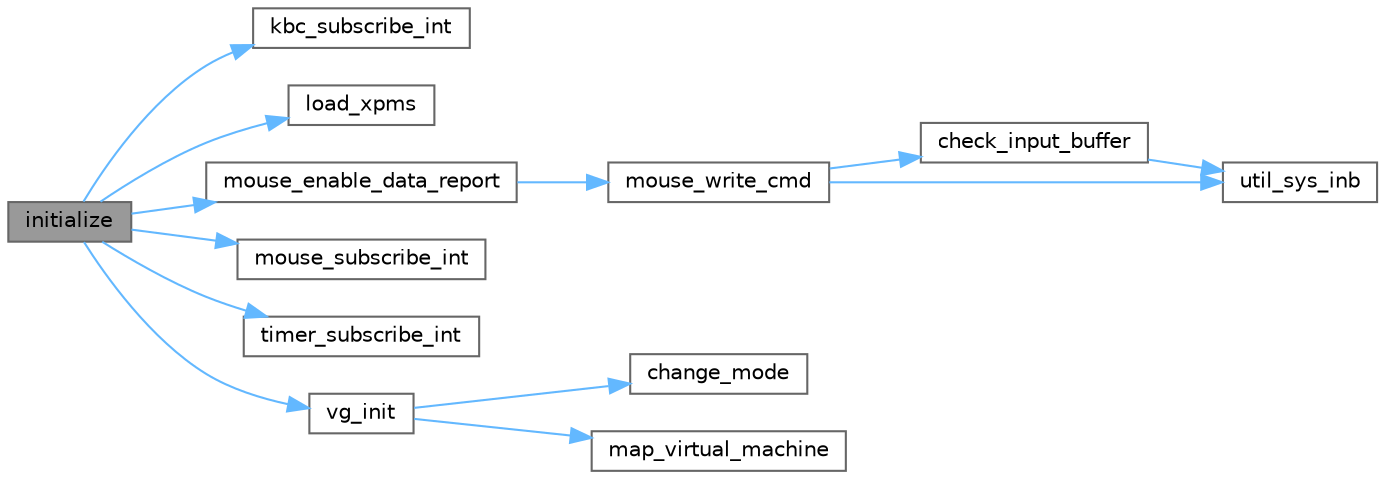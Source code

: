digraph "initialize"
{
 // LATEX_PDF_SIZE
  bgcolor="transparent";
  edge [fontname=Helvetica,fontsize=10,labelfontname=Helvetica,labelfontsize=10];
  node [fontname=Helvetica,fontsize=10,shape=box,height=0.2,width=0.4];
  rankdir="LR";
  Node1 [label="initialize",height=0.2,width=0.4,color="gray40", fillcolor="grey60", style="filled", fontcolor="black",tooltip="Initializes the system and sets up the necessary interrupts and devices."];
  Node1 -> Node2 [color="steelblue1",style="solid"];
  Node2 [label="kbc_subscribe_int",height=0.2,width=0.4,color="grey40", fillcolor="white", style="filled",URL="$kbc_8c.html#a02884ada1971dbade466081413210b18",tooltip="This function subscribes keyboard interrupts with policies REENABLE and EXCLUSIVE."];
  Node1 -> Node3 [color="steelblue1",style="solid"];
  Node3 [label="load_xpms",height=0.2,width=0.4,color="grey40", fillcolor="white", style="filled",URL="$display_8c.html#a27e9eebf45e82d55ef8bed8f46b6a8c4",tooltip="This function loads various XPM images into memory. Each XPM image is loaded using the 'xpm_load' fun..."];
  Node1 -> Node4 [color="steelblue1",style="solid"];
  Node4 [label="mouse_enable_data_report",height=0.2,width=0.4,color="grey40", fillcolor="white", style="filled",URL="$mouse_8c.html#a74456022e2b29fbc3741dc59bd5033be",tooltip="This function enables data reporting from the mouse by sending the appropriate command to the mouse."];
  Node4 -> Node5 [color="steelblue1",style="solid"];
  Node5 [label="mouse_write_cmd",height=0.2,width=0.4,color="grey40", fillcolor="white", style="filled",URL="$mouse_8c.html#ade314a04247b0f06b713297da4978e7b",tooltip="This function writes a command to the mouse and retrieves the response from the mouse device."];
  Node5 -> Node6 [color="steelblue1",style="solid"];
  Node6 [label="check_input_buffer",height=0.2,width=0.4,color="grey40", fillcolor="white", style="filled",URL="$mouse_8c.html#aace521da31210ae7d184da0bb7fe10ea",tooltip="This function checks the mouse input buffer."];
  Node6 -> Node7 [color="steelblue1",style="solid"];
  Node7 [label="util_sys_inb",height=0.2,width=0.4,color="grey40", fillcolor="white", style="filled",URL="$utils_8c.html#a79a031a8611f5b2d6afa4158e92b0fb4",tooltip=" "];
  Node5 -> Node7 [color="steelblue1",style="solid"];
  Node1 -> Node8 [color="steelblue1",style="solid"];
  Node8 [label="mouse_subscribe_int",height=0.2,width=0.4,color="grey40", fillcolor="white", style="filled",URL="$mouse_8c.html#a9da18257ff113b686bb826d154bfaa87",tooltip="This function uses irq_setpolicy to configure mouse interrupts."];
  Node1 -> Node9 [color="steelblue1",style="solid"];
  Node9 [label="timer_subscribe_int",height=0.2,width=0.4,color="grey40", fillcolor="white", style="filled",URL="$group__timer.html#gac57a7e1140a7e00ad95ac5488d2a671b",tooltip="Subscribes and enables Timer 0 interrupts."];
  Node1 -> Node10 [color="steelblue1",style="solid"];
  Node10 [label="vg_init",height=0.2,width=0.4,color="grey40", fillcolor="white", style="filled",URL="$video_8c.html#afa0e432c3ebeefc29a59abc4d22918df",tooltip="This funtion initiates graphics mode (GUI instead of CLI)"];
  Node10 -> Node11 [color="steelblue1",style="solid"];
  Node11 [label="change_mode",height=0.2,width=0.4,color="grey40", fillcolor="white", style="filled",URL="$video_8c.html#a8ee27bbdd4250f2a8fa20c0e4dd6f637",tooltip="This funtion changes graphics mode."];
  Node10 -> Node12 [color="steelblue1",style="solid"];
  Node12 [label="map_virtual_machine",height=0.2,width=0.4,color="grey40", fillcolor="white", style="filled",URL="$video_8c.html#a5039f31e1c6f4e58d9c42fff7c1f7e84",tooltip="This function allocates memomry necessary for the graphics and maps it in an array."];
}
